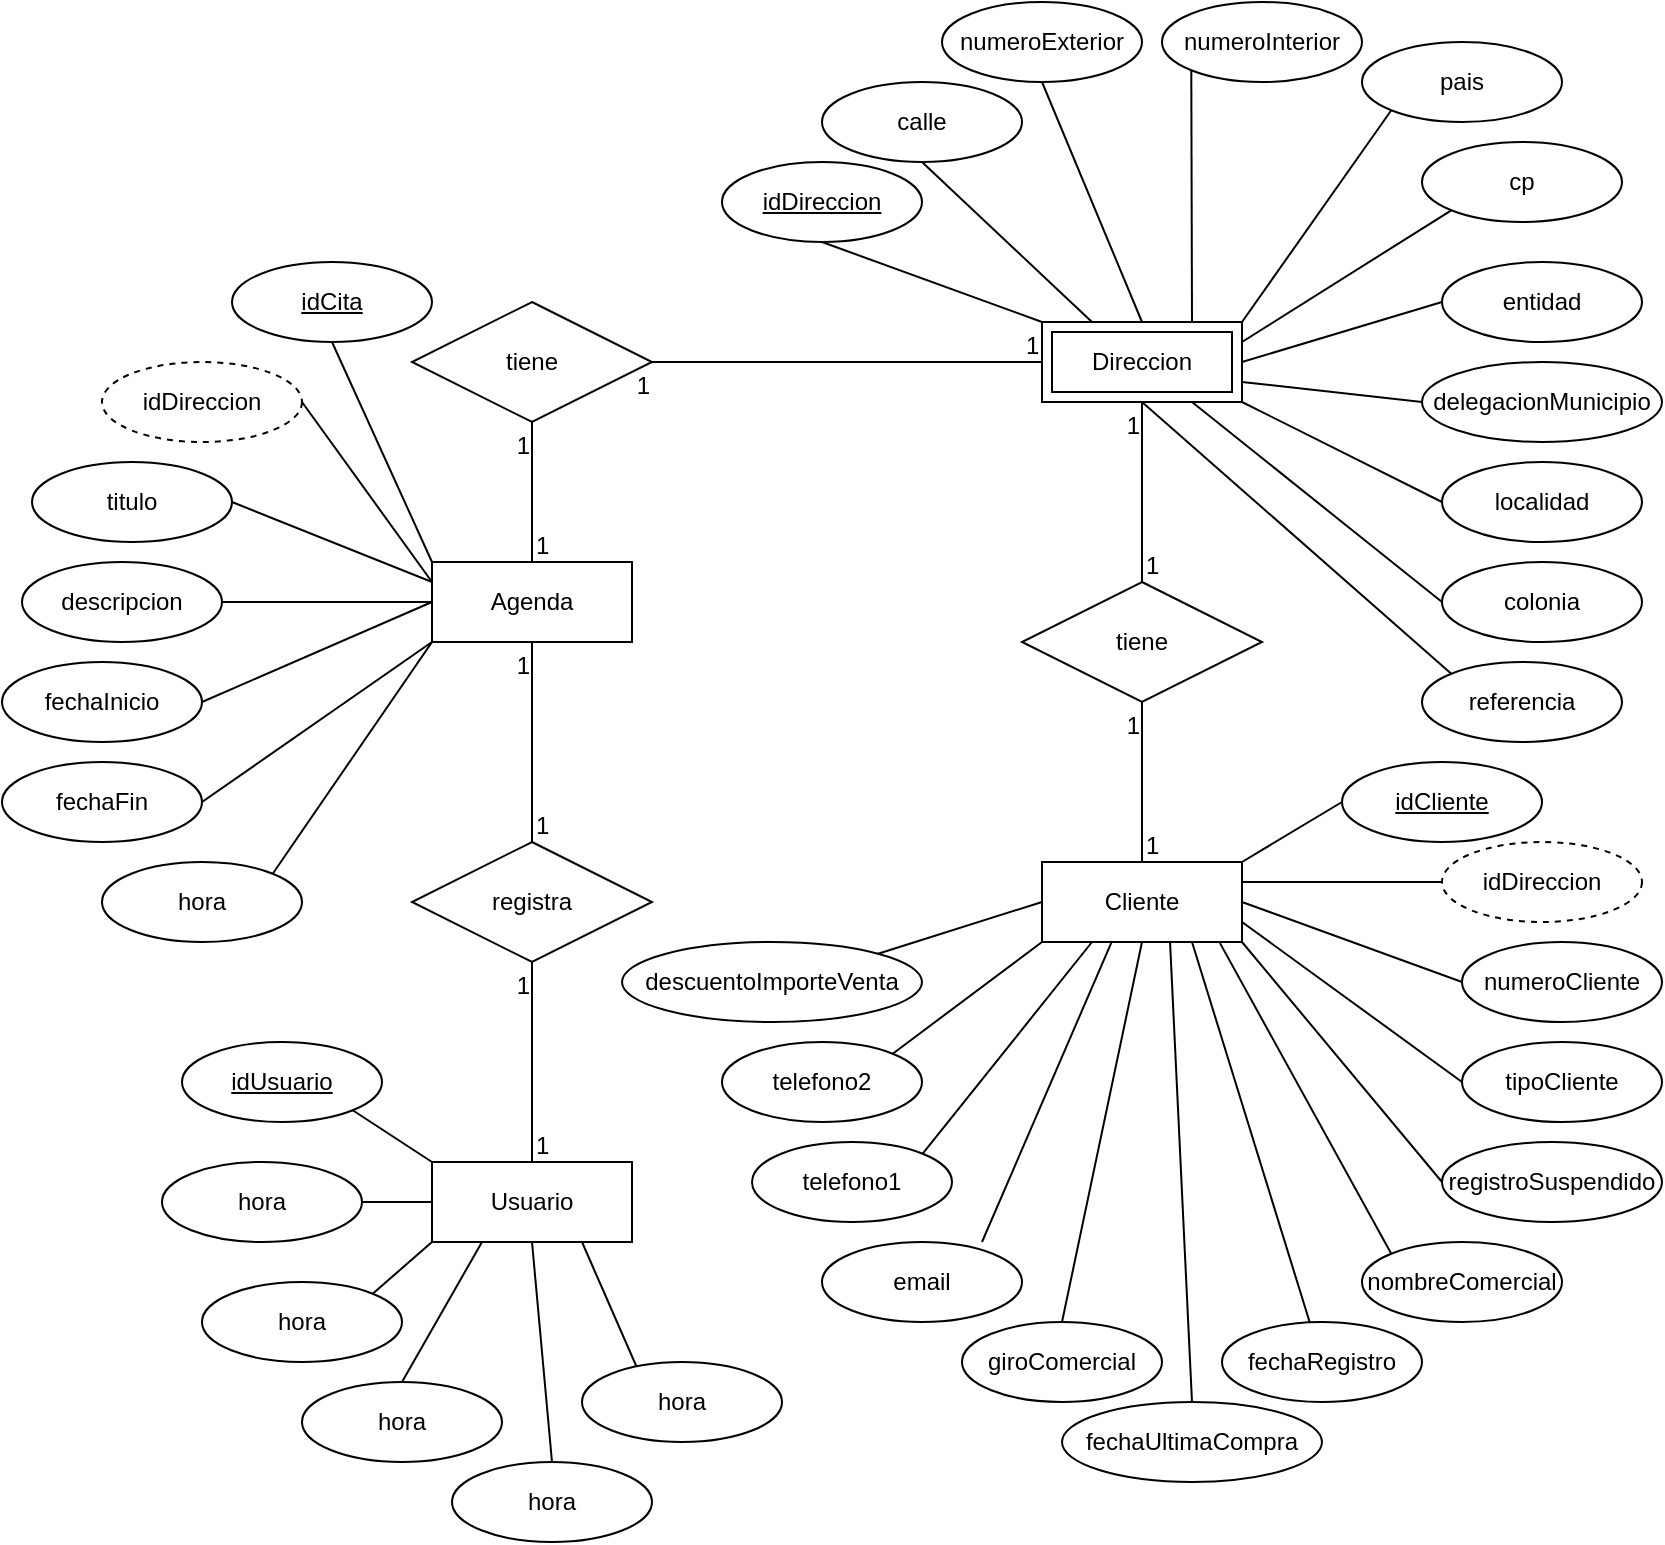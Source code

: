 <mxfile version="21.7.1" type="github">
  <diagram id="R2lEEEUBdFMjLlhIrx00" name="Page-1">
    <mxGraphModel dx="1042" dy="551" grid="1" gridSize="10" guides="1" tooltips="1" connect="1" arrows="1" fold="1" page="1" pageScale="1" pageWidth="850" pageHeight="1100" math="0" shadow="0" extFonts="Permanent Marker^https://fonts.googleapis.com/css?family=Permanent+Marker">
      <root>
        <mxCell id="0" />
        <mxCell id="1" parent="0" />
        <mxCell id="qH5SO-dXOydmvp4aONVi-4" value="Usuario" style="whiteSpace=wrap;html=1;align=center;" parent="1" vertex="1">
          <mxGeometry x="215" y="580" width="100" height="40" as="geometry" />
        </mxCell>
        <mxCell id="qH5SO-dXOydmvp4aONVi-5" value="Cliente" style="whiteSpace=wrap;html=1;align=center;" parent="1" vertex="1">
          <mxGeometry x="520" y="430" width="100" height="40" as="geometry" />
        </mxCell>
        <mxCell id="qH5SO-dXOydmvp4aONVi-6" value="Agenda" style="whiteSpace=wrap;html=1;align=center;" parent="1" vertex="1">
          <mxGeometry x="215" y="280" width="100" height="40" as="geometry" />
        </mxCell>
        <mxCell id="qH5SO-dXOydmvp4aONVi-7" value="Direccion" style="shape=ext;margin=3;double=1;whiteSpace=wrap;html=1;align=center;" parent="1" vertex="1">
          <mxGeometry x="520" y="160" width="100" height="40" as="geometry" />
        </mxCell>
        <mxCell id="qH5SO-dXOydmvp4aONVi-13" style="rounded=0;orthogonalLoop=1;jettySize=auto;html=1;exitX=0.5;exitY=1;exitDx=0;exitDy=0;entryX=0;entryY=0;entryDx=0;entryDy=0;endArrow=none;endFill=0;" parent="1" source="qH5SO-dXOydmvp4aONVi-9" target="qH5SO-dXOydmvp4aONVi-6" edge="1">
          <mxGeometry relative="1" as="geometry" />
        </mxCell>
        <mxCell id="qH5SO-dXOydmvp4aONVi-9" value="idCita" style="ellipse;whiteSpace=wrap;html=1;align=center;fontStyle=4;" parent="1" vertex="1">
          <mxGeometry x="115" y="130" width="100" height="40" as="geometry" />
        </mxCell>
        <mxCell id="qH5SO-dXOydmvp4aONVi-14" style="rounded=0;orthogonalLoop=1;jettySize=auto;html=1;exitX=1;exitY=0.5;exitDx=0;exitDy=0;entryX=0;entryY=0.25;entryDx=0;entryDy=0;endArrow=none;endFill=0;" parent="1" source="qH5SO-dXOydmvp4aONVi-10" target="qH5SO-dXOydmvp4aONVi-6" edge="1">
          <mxGeometry relative="1" as="geometry" />
        </mxCell>
        <mxCell id="qH5SO-dXOydmvp4aONVi-10" value="idDireccion" style="ellipse;whiteSpace=wrap;html=1;align=center;dashed=1;" parent="1" vertex="1">
          <mxGeometry x="50" y="180" width="100" height="40" as="geometry" />
        </mxCell>
        <mxCell id="qH5SO-dXOydmvp4aONVi-15" style="rounded=0;orthogonalLoop=1;jettySize=auto;html=1;exitX=1;exitY=0.5;exitDx=0;exitDy=0;entryX=0;entryY=0.5;entryDx=0;entryDy=0;endArrow=none;endFill=0;" parent="1" source="qH5SO-dXOydmvp4aONVi-11" target="qH5SO-dXOydmvp4aONVi-6" edge="1">
          <mxGeometry relative="1" as="geometry" />
        </mxCell>
        <mxCell id="qH5SO-dXOydmvp4aONVi-11" value="fechaInicio" style="ellipse;whiteSpace=wrap;html=1;align=center;" parent="1" vertex="1">
          <mxGeometry y="330" width="100" height="40" as="geometry" />
        </mxCell>
        <mxCell id="qH5SO-dXOydmvp4aONVi-16" style="rounded=0;orthogonalLoop=1;jettySize=auto;html=1;exitX=1;exitY=0;exitDx=0;exitDy=0;entryX=0;entryY=1;entryDx=0;entryDy=0;endArrow=none;endFill=0;" parent="1" source="qH5SO-dXOydmvp4aONVi-12" target="qH5SO-dXOydmvp4aONVi-6" edge="1">
          <mxGeometry relative="1" as="geometry">
            <mxPoint x="400" y="360" as="sourcePoint" />
          </mxGeometry>
        </mxCell>
        <mxCell id="qH5SO-dXOydmvp4aONVi-12" value="hora" style="ellipse;whiteSpace=wrap;html=1;align=center;" parent="1" vertex="1">
          <mxGeometry x="50" y="430" width="100" height="40" as="geometry" />
        </mxCell>
        <mxCell id="qH5SO-dXOydmvp4aONVi-17" style="edgeStyle=orthogonalEdgeStyle;rounded=0;orthogonalLoop=1;jettySize=auto;html=1;exitX=0.5;exitY=1;exitDx=0;exitDy=0;" parent="1" source="qH5SO-dXOydmvp4aONVi-6" target="qH5SO-dXOydmvp4aONVi-6" edge="1">
          <mxGeometry relative="1" as="geometry" />
        </mxCell>
        <mxCell id="qH5SO-dXOydmvp4aONVi-18" value="tiene" style="shape=rhombus;perimeter=rhombusPerimeter;whiteSpace=wrap;html=1;align=center;" parent="1" vertex="1">
          <mxGeometry x="510" y="290" width="120" height="60" as="geometry" />
        </mxCell>
        <mxCell id="qH5SO-dXOydmvp4aONVi-22" value="tiene" style="shape=rhombus;perimeter=rhombusPerimeter;whiteSpace=wrap;html=1;align=center;" parent="1" vertex="1">
          <mxGeometry x="205" y="150" width="120" height="60" as="geometry" />
        </mxCell>
        <mxCell id="qH5SO-dXOydmvp4aONVi-37" style="rounded=0;orthogonalLoop=1;jettySize=auto;html=1;exitX=0.5;exitY=1;exitDx=0;exitDy=0;entryX=0.25;entryY=0;entryDx=0;entryDy=0;endArrow=none;endFill=0;" parent="1" source="qH5SO-dXOydmvp4aONVi-25" target="qH5SO-dXOydmvp4aONVi-7" edge="1">
          <mxGeometry relative="1" as="geometry" />
        </mxCell>
        <mxCell id="qH5SO-dXOydmvp4aONVi-25" value="calle" style="ellipse;whiteSpace=wrap;html=1;align=center;" parent="1" vertex="1">
          <mxGeometry x="410" y="40" width="100" height="40" as="geometry" />
        </mxCell>
        <mxCell id="qH5SO-dXOydmvp4aONVi-36" style="rounded=0;orthogonalLoop=1;jettySize=auto;html=1;exitX=0.5;exitY=1;exitDx=0;exitDy=0;entryX=0;entryY=0;entryDx=0;entryDy=0;endArrow=none;endFill=0;" parent="1" source="qH5SO-dXOydmvp4aONVi-26" target="qH5SO-dXOydmvp4aONVi-7" edge="1">
          <mxGeometry relative="1" as="geometry" />
        </mxCell>
        <mxCell id="qH5SO-dXOydmvp4aONVi-26" value="idDireccion" style="ellipse;whiteSpace=wrap;html=1;align=center;fontStyle=4;" parent="1" vertex="1">
          <mxGeometry x="360" y="80" width="100" height="40" as="geometry" />
        </mxCell>
        <mxCell id="qH5SO-dXOydmvp4aONVi-38" style="rounded=0;orthogonalLoop=1;jettySize=auto;html=1;exitX=0.5;exitY=1;exitDx=0;exitDy=0;entryX=0.5;entryY=0;entryDx=0;entryDy=0;endArrow=none;endFill=0;" parent="1" source="qH5SO-dXOydmvp4aONVi-27" target="qH5SO-dXOydmvp4aONVi-7" edge="1">
          <mxGeometry relative="1" as="geometry" />
        </mxCell>
        <mxCell id="qH5SO-dXOydmvp4aONVi-27" value="numeroExterior" style="ellipse;whiteSpace=wrap;html=1;align=center;" parent="1" vertex="1">
          <mxGeometry x="470" width="100" height="40" as="geometry" />
        </mxCell>
        <mxCell id="qH5SO-dXOydmvp4aONVi-39" style="rounded=0;orthogonalLoop=1;jettySize=auto;html=1;exitX=0;exitY=1;exitDx=0;exitDy=0;entryX=0.75;entryY=0;entryDx=0;entryDy=0;endArrow=none;endFill=0;" parent="1" source="qH5SO-dXOydmvp4aONVi-28" target="qH5SO-dXOydmvp4aONVi-7" edge="1">
          <mxGeometry relative="1" as="geometry" />
        </mxCell>
        <mxCell id="qH5SO-dXOydmvp4aONVi-28" value="numeroInterior" style="ellipse;whiteSpace=wrap;html=1;align=center;" parent="1" vertex="1">
          <mxGeometry x="580" width="100" height="40" as="geometry" />
        </mxCell>
        <mxCell id="qH5SO-dXOydmvp4aONVi-41" style="rounded=0;orthogonalLoop=1;jettySize=auto;html=1;exitX=0;exitY=1;exitDx=0;exitDy=0;entryX=1;entryY=0.25;entryDx=0;entryDy=0;endArrow=none;endFill=0;" parent="1" source="qH5SO-dXOydmvp4aONVi-29" target="qH5SO-dXOydmvp4aONVi-7" edge="1">
          <mxGeometry relative="1" as="geometry" />
        </mxCell>
        <mxCell id="qH5SO-dXOydmvp4aONVi-29" value="cp" style="ellipse;whiteSpace=wrap;html=1;align=center;" parent="1" vertex="1">
          <mxGeometry x="710" y="70" width="100" height="40" as="geometry" />
        </mxCell>
        <mxCell id="qH5SO-dXOydmvp4aONVi-40" style="rounded=0;orthogonalLoop=1;jettySize=auto;html=1;exitX=0;exitY=1;exitDx=0;exitDy=0;entryX=1;entryY=0;entryDx=0;entryDy=0;endArrow=none;endFill=0;" parent="1" source="qH5SO-dXOydmvp4aONVi-30" target="qH5SO-dXOydmvp4aONVi-7" edge="1">
          <mxGeometry relative="1" as="geometry" />
        </mxCell>
        <mxCell id="qH5SO-dXOydmvp4aONVi-30" value="pais" style="ellipse;whiteSpace=wrap;html=1;align=center;" parent="1" vertex="1">
          <mxGeometry x="680" y="20" width="100" height="40" as="geometry" />
        </mxCell>
        <mxCell id="qH5SO-dXOydmvp4aONVi-44" style="rounded=0;orthogonalLoop=1;jettySize=auto;html=1;exitX=0;exitY=0.5;exitDx=0;exitDy=0;entryX=1;entryY=1;entryDx=0;entryDy=0;endArrow=none;endFill=0;" parent="1" source="qH5SO-dXOydmvp4aONVi-31" target="qH5SO-dXOydmvp4aONVi-7" edge="1">
          <mxGeometry relative="1" as="geometry" />
        </mxCell>
        <mxCell id="qH5SO-dXOydmvp4aONVi-31" value="localidad" style="ellipse;whiteSpace=wrap;html=1;align=center;" parent="1" vertex="1">
          <mxGeometry x="720" y="230" width="100" height="40" as="geometry" />
        </mxCell>
        <mxCell id="qH5SO-dXOydmvp4aONVi-45" style="rounded=0;orthogonalLoop=1;jettySize=auto;html=1;exitX=0;exitY=0.5;exitDx=0;exitDy=0;entryX=0.75;entryY=1;entryDx=0;entryDy=0;endArrow=none;endFill=0;" parent="1" source="qH5SO-dXOydmvp4aONVi-32" target="qH5SO-dXOydmvp4aONVi-7" edge="1">
          <mxGeometry relative="1" as="geometry" />
        </mxCell>
        <mxCell id="qH5SO-dXOydmvp4aONVi-32" value="colonia" style="ellipse;whiteSpace=wrap;html=1;align=center;" parent="1" vertex="1">
          <mxGeometry x="720" y="280" width="100" height="40" as="geometry" />
        </mxCell>
        <mxCell id="qH5SO-dXOydmvp4aONVi-46" style="rounded=0;orthogonalLoop=1;jettySize=auto;html=1;exitX=0;exitY=0;exitDx=0;exitDy=0;entryX=0.5;entryY=1;entryDx=0;entryDy=0;endArrow=none;endFill=0;" parent="1" source="qH5SO-dXOydmvp4aONVi-33" target="qH5SO-dXOydmvp4aONVi-7" edge="1">
          <mxGeometry relative="1" as="geometry" />
        </mxCell>
        <mxCell id="qH5SO-dXOydmvp4aONVi-33" value="referencia" style="ellipse;whiteSpace=wrap;html=1;align=center;" parent="1" vertex="1">
          <mxGeometry x="710" y="330" width="100" height="40" as="geometry" />
        </mxCell>
        <mxCell id="qH5SO-dXOydmvp4aONVi-43" style="rounded=0;orthogonalLoop=1;jettySize=auto;html=1;exitX=0;exitY=0.5;exitDx=0;exitDy=0;entryX=1;entryY=0.75;entryDx=0;entryDy=0;endArrow=none;endFill=0;" parent="1" source="qH5SO-dXOydmvp4aONVi-34" target="qH5SO-dXOydmvp4aONVi-7" edge="1">
          <mxGeometry relative="1" as="geometry" />
        </mxCell>
        <mxCell id="qH5SO-dXOydmvp4aONVi-34" value="delegacionMunicipio" style="ellipse;whiteSpace=wrap;html=1;align=center;" parent="1" vertex="1">
          <mxGeometry x="710" y="180" width="120" height="40" as="geometry" />
        </mxCell>
        <mxCell id="qH5SO-dXOydmvp4aONVi-42" style="rounded=0;orthogonalLoop=1;jettySize=auto;html=1;exitX=0;exitY=0.5;exitDx=0;exitDy=0;entryX=1;entryY=0.5;entryDx=0;entryDy=0;endArrow=none;endFill=0;" parent="1" source="qH5SO-dXOydmvp4aONVi-35" target="qH5SO-dXOydmvp4aONVi-7" edge="1">
          <mxGeometry relative="1" as="geometry" />
        </mxCell>
        <mxCell id="qH5SO-dXOydmvp4aONVi-35" value="entidad" style="ellipse;whiteSpace=wrap;html=1;align=center;" parent="1" vertex="1">
          <mxGeometry x="720" y="130" width="100" height="40" as="geometry" />
        </mxCell>
        <mxCell id="qH5SO-dXOydmvp4aONVi-48" value="registra" style="shape=rhombus;perimeter=rhombusPerimeter;whiteSpace=wrap;html=1;align=center;" parent="1" vertex="1">
          <mxGeometry x="205" y="420" width="120" height="60" as="geometry" />
        </mxCell>
        <mxCell id="qH5SO-dXOydmvp4aONVi-56" value="" style="endArrow=none;html=1;rounded=0;entryX=0.5;entryY=1;entryDx=0;entryDy=0;exitX=0.5;exitY=0;exitDx=0;exitDy=0;" parent="1" source="qH5SO-dXOydmvp4aONVi-4" target="qH5SO-dXOydmvp4aONVi-48" edge="1">
          <mxGeometry relative="1" as="geometry">
            <mxPoint x="400" y="510" as="sourcePoint" />
            <mxPoint x="560" y="510" as="targetPoint" />
          </mxGeometry>
        </mxCell>
        <mxCell id="qH5SO-dXOydmvp4aONVi-57" value="1" style="resizable=0;html=1;whiteSpace=wrap;align=left;verticalAlign=bottom;" parent="qH5SO-dXOydmvp4aONVi-56" connectable="0" vertex="1">
          <mxGeometry x="-1" relative="1" as="geometry" />
        </mxCell>
        <mxCell id="qH5SO-dXOydmvp4aONVi-58" value="1" style="resizable=0;html=1;whiteSpace=wrap;align=right;verticalAlign=bottom;" parent="qH5SO-dXOydmvp4aONVi-56" connectable="0" vertex="1">
          <mxGeometry x="1" relative="1" as="geometry">
            <mxPoint y="20" as="offset" />
          </mxGeometry>
        </mxCell>
        <mxCell id="qH5SO-dXOydmvp4aONVi-59" value="" style="endArrow=none;html=1;rounded=0;entryX=0.5;entryY=1;entryDx=0;entryDy=0;exitX=0.5;exitY=0;exitDx=0;exitDy=0;" parent="1" source="qH5SO-dXOydmvp4aONVi-48" target="qH5SO-dXOydmvp4aONVi-6" edge="1">
          <mxGeometry relative="1" as="geometry">
            <mxPoint x="370" y="430" as="sourcePoint" />
            <mxPoint x="370" y="330" as="targetPoint" />
          </mxGeometry>
        </mxCell>
        <mxCell id="qH5SO-dXOydmvp4aONVi-60" value="1" style="resizable=0;html=1;whiteSpace=wrap;align=left;verticalAlign=bottom;" parent="qH5SO-dXOydmvp4aONVi-59" connectable="0" vertex="1">
          <mxGeometry x="-1" relative="1" as="geometry" />
        </mxCell>
        <mxCell id="qH5SO-dXOydmvp4aONVi-61" value="1" style="resizable=0;html=1;whiteSpace=wrap;align=right;verticalAlign=bottom;" parent="qH5SO-dXOydmvp4aONVi-59" connectable="0" vertex="1">
          <mxGeometry x="1" relative="1" as="geometry">
            <mxPoint y="20" as="offset" />
          </mxGeometry>
        </mxCell>
        <mxCell id="qH5SO-dXOydmvp4aONVi-62" value="" style="endArrow=none;html=1;rounded=0;entryX=0.5;entryY=1;entryDx=0;entryDy=0;exitX=0.5;exitY=0;exitDx=0;exitDy=0;" parent="1" source="qH5SO-dXOydmvp4aONVi-6" target="qH5SO-dXOydmvp4aONVi-22" edge="1">
          <mxGeometry relative="1" as="geometry">
            <mxPoint x="264.5" y="300" as="sourcePoint" />
            <mxPoint x="264.5" y="220" as="targetPoint" />
          </mxGeometry>
        </mxCell>
        <mxCell id="qH5SO-dXOydmvp4aONVi-63" value="1" style="resizable=0;html=1;whiteSpace=wrap;align=left;verticalAlign=bottom;" parent="qH5SO-dXOydmvp4aONVi-62" connectable="0" vertex="1">
          <mxGeometry x="-1" relative="1" as="geometry" />
        </mxCell>
        <mxCell id="qH5SO-dXOydmvp4aONVi-64" value="1" style="resizable=0;html=1;whiteSpace=wrap;align=right;verticalAlign=bottom;" parent="qH5SO-dXOydmvp4aONVi-62" connectable="0" vertex="1">
          <mxGeometry x="1" relative="1" as="geometry">
            <mxPoint y="20" as="offset" />
          </mxGeometry>
        </mxCell>
        <mxCell id="qH5SO-dXOydmvp4aONVi-65" value="" style="endArrow=none;html=1;rounded=0;entryX=1;entryY=0.5;entryDx=0;entryDy=0;exitX=0;exitY=0.5;exitDx=0;exitDy=0;" parent="1" source="qH5SO-dXOydmvp4aONVi-7" target="qH5SO-dXOydmvp4aONVi-22" edge="1">
          <mxGeometry relative="1" as="geometry">
            <mxPoint x="490" y="220" as="sourcePoint" />
            <mxPoint x="400" y="150" as="targetPoint" />
          </mxGeometry>
        </mxCell>
        <mxCell id="qH5SO-dXOydmvp4aONVi-66" value="1" style="resizable=0;html=1;whiteSpace=wrap;align=left;verticalAlign=bottom;" parent="qH5SO-dXOydmvp4aONVi-65" connectable="0" vertex="1">
          <mxGeometry x="-1" relative="1" as="geometry">
            <mxPoint x="-10" as="offset" />
          </mxGeometry>
        </mxCell>
        <mxCell id="qH5SO-dXOydmvp4aONVi-67" value="1" style="resizable=0;html=1;whiteSpace=wrap;align=right;verticalAlign=bottom;" parent="qH5SO-dXOydmvp4aONVi-65" connectable="0" vertex="1">
          <mxGeometry x="1" relative="1" as="geometry">
            <mxPoint y="20" as="offset" />
          </mxGeometry>
        </mxCell>
        <mxCell id="qH5SO-dXOydmvp4aONVi-68" value="" style="endArrow=none;html=1;rounded=0;entryX=0.5;entryY=1;entryDx=0;entryDy=0;exitX=0.5;exitY=0;exitDx=0;exitDy=0;" parent="1" source="qH5SO-dXOydmvp4aONVi-18" target="qH5SO-dXOydmvp4aONVi-7" edge="1">
          <mxGeometry relative="1" as="geometry">
            <mxPoint x="550" y="295" as="sourcePoint" />
            <mxPoint x="550" y="205" as="targetPoint" />
          </mxGeometry>
        </mxCell>
        <mxCell id="qH5SO-dXOydmvp4aONVi-69" value="1" style="resizable=0;html=1;whiteSpace=wrap;align=left;verticalAlign=bottom;" parent="qH5SO-dXOydmvp4aONVi-68" connectable="0" vertex="1">
          <mxGeometry x="-1" relative="1" as="geometry" />
        </mxCell>
        <mxCell id="qH5SO-dXOydmvp4aONVi-70" value="1" style="resizable=0;html=1;whiteSpace=wrap;align=right;verticalAlign=bottom;" parent="qH5SO-dXOydmvp4aONVi-68" connectable="0" vertex="1">
          <mxGeometry x="1" relative="1" as="geometry">
            <mxPoint y="20" as="offset" />
          </mxGeometry>
        </mxCell>
        <mxCell id="qH5SO-dXOydmvp4aONVi-71" value="" style="endArrow=none;html=1;rounded=0;entryX=0.5;entryY=1;entryDx=0;entryDy=0;exitX=0.5;exitY=0;exitDx=0;exitDy=0;" parent="1" source="qH5SO-dXOydmvp4aONVi-5" target="qH5SO-dXOydmvp4aONVi-18" edge="1">
          <mxGeometry relative="1" as="geometry">
            <mxPoint x="510" y="430" as="sourcePoint" />
            <mxPoint x="510" y="340" as="targetPoint" />
          </mxGeometry>
        </mxCell>
        <mxCell id="qH5SO-dXOydmvp4aONVi-72" value="1" style="resizable=0;html=1;whiteSpace=wrap;align=left;verticalAlign=bottom;" parent="qH5SO-dXOydmvp4aONVi-71" connectable="0" vertex="1">
          <mxGeometry x="-1" relative="1" as="geometry" />
        </mxCell>
        <mxCell id="qH5SO-dXOydmvp4aONVi-73" value="1" style="resizable=0;html=1;whiteSpace=wrap;align=right;verticalAlign=bottom;" parent="qH5SO-dXOydmvp4aONVi-71" connectable="0" vertex="1">
          <mxGeometry x="1" relative="1" as="geometry">
            <mxPoint y="20" as="offset" />
          </mxGeometry>
        </mxCell>
        <mxCell id="qH5SO-dXOydmvp4aONVi-81" style="rounded=0;orthogonalLoop=1;jettySize=auto;html=1;exitX=1;exitY=1;exitDx=0;exitDy=0;entryX=0;entryY=0;entryDx=0;entryDy=0;endArrow=none;endFill=0;" parent="1" source="qH5SO-dXOydmvp4aONVi-74" target="qH5SO-dXOydmvp4aONVi-4" edge="1">
          <mxGeometry relative="1" as="geometry" />
        </mxCell>
        <mxCell id="qH5SO-dXOydmvp4aONVi-74" value="idUsuario" style="ellipse;whiteSpace=wrap;html=1;align=center;fontStyle=4;" parent="1" vertex="1">
          <mxGeometry x="90" y="520" width="100" height="40" as="geometry" />
        </mxCell>
        <mxCell id="qH5SO-dXOydmvp4aONVi-82" style="rounded=0;orthogonalLoop=1;jettySize=auto;html=1;exitX=1;exitY=0.5;exitDx=0;exitDy=0;entryX=0;entryY=0.5;entryDx=0;entryDy=0;endArrow=none;endFill=0;" parent="1" source="qH5SO-dXOydmvp4aONVi-76" target="qH5SO-dXOydmvp4aONVi-4" edge="1">
          <mxGeometry relative="1" as="geometry" />
        </mxCell>
        <mxCell id="qH5SO-dXOydmvp4aONVi-76" value="hora" style="ellipse;whiteSpace=wrap;html=1;align=center;" parent="1" vertex="1">
          <mxGeometry x="80" y="580" width="100" height="40" as="geometry" />
        </mxCell>
        <mxCell id="qH5SO-dXOydmvp4aONVi-83" style="rounded=0;orthogonalLoop=1;jettySize=auto;html=1;exitX=1;exitY=0;exitDx=0;exitDy=0;entryX=0;entryY=1;entryDx=0;entryDy=0;endArrow=none;endFill=0;" parent="1" source="qH5SO-dXOydmvp4aONVi-77" target="qH5SO-dXOydmvp4aONVi-4" edge="1">
          <mxGeometry relative="1" as="geometry" />
        </mxCell>
        <mxCell id="qH5SO-dXOydmvp4aONVi-77" value="hora" style="ellipse;whiteSpace=wrap;html=1;align=center;" parent="1" vertex="1">
          <mxGeometry x="100" y="640" width="100" height="40" as="geometry" />
        </mxCell>
        <mxCell id="qH5SO-dXOydmvp4aONVi-84" style="rounded=0;orthogonalLoop=1;jettySize=auto;html=1;exitX=0.5;exitY=0;exitDx=0;exitDy=0;entryX=0.25;entryY=1;entryDx=0;entryDy=0;endArrow=none;endFill=0;" parent="1" source="qH5SO-dXOydmvp4aONVi-78" target="qH5SO-dXOydmvp4aONVi-4" edge="1">
          <mxGeometry relative="1" as="geometry" />
        </mxCell>
        <mxCell id="qH5SO-dXOydmvp4aONVi-78" value="hora" style="ellipse;whiteSpace=wrap;html=1;align=center;" parent="1" vertex="1">
          <mxGeometry x="150" y="690" width="100" height="40" as="geometry" />
        </mxCell>
        <mxCell id="qH5SO-dXOydmvp4aONVi-85" style="rounded=0;orthogonalLoop=1;jettySize=auto;html=1;exitX=0.5;exitY=0;exitDx=0;exitDy=0;entryX=0.5;entryY=1;entryDx=0;entryDy=0;endArrow=none;endFill=0;" parent="1" source="qH5SO-dXOydmvp4aONVi-79" target="qH5SO-dXOydmvp4aONVi-4" edge="1">
          <mxGeometry relative="1" as="geometry" />
        </mxCell>
        <mxCell id="qH5SO-dXOydmvp4aONVi-79" value="hora" style="ellipse;whiteSpace=wrap;html=1;align=center;" parent="1" vertex="1">
          <mxGeometry x="225" y="730" width="100" height="40" as="geometry" />
        </mxCell>
        <mxCell id="qH5SO-dXOydmvp4aONVi-86" style="rounded=0;orthogonalLoop=1;jettySize=auto;html=1;exitX=0.28;exitY=0.1;exitDx=0;exitDy=0;entryX=0.75;entryY=1;entryDx=0;entryDy=0;endArrow=none;endFill=0;exitPerimeter=0;" parent="1" source="qH5SO-dXOydmvp4aONVi-80" target="qH5SO-dXOydmvp4aONVi-4" edge="1">
          <mxGeometry relative="1" as="geometry" />
        </mxCell>
        <mxCell id="qH5SO-dXOydmvp4aONVi-80" value="hora" style="ellipse;whiteSpace=wrap;html=1;align=center;" parent="1" vertex="1">
          <mxGeometry x="290" y="680" width="100" height="40" as="geometry" />
        </mxCell>
        <mxCell id="qH5SO-dXOydmvp4aONVi-100" style="rounded=0;orthogonalLoop=1;jettySize=auto;html=1;exitX=0;exitY=0.5;exitDx=0;exitDy=0;entryX=1;entryY=0;entryDx=0;entryDy=0;endArrow=none;endFill=0;" parent="1" source="qH5SO-dXOydmvp4aONVi-87" target="qH5SO-dXOydmvp4aONVi-5" edge="1">
          <mxGeometry relative="1" as="geometry" />
        </mxCell>
        <mxCell id="qH5SO-dXOydmvp4aONVi-87" value="idCliente" style="ellipse;whiteSpace=wrap;html=1;align=center;fontStyle=4;" parent="1" vertex="1">
          <mxGeometry x="670" y="380" width="100" height="40" as="geometry" />
        </mxCell>
        <mxCell id="qH5SO-dXOydmvp4aONVi-101" style="rounded=0;orthogonalLoop=1;jettySize=auto;html=1;exitX=0;exitY=0.5;exitDx=0;exitDy=0;entryX=1;entryY=0.25;entryDx=0;entryDy=0;endArrow=none;endFill=0;" parent="1" source="qH5SO-dXOydmvp4aONVi-88" target="qH5SO-dXOydmvp4aONVi-5" edge="1">
          <mxGeometry relative="1" as="geometry" />
        </mxCell>
        <mxCell id="qH5SO-dXOydmvp4aONVi-88" value="idDireccion" style="ellipse;whiteSpace=wrap;html=1;align=center;dashed=1;" parent="1" vertex="1">
          <mxGeometry x="720" y="420" width="100" height="40" as="geometry" />
        </mxCell>
        <mxCell id="qH5SO-dXOydmvp4aONVi-102" style="rounded=0;orthogonalLoop=1;jettySize=auto;html=1;exitX=0;exitY=0.5;exitDx=0;exitDy=0;entryX=1;entryY=0.5;entryDx=0;entryDy=0;endArrow=none;endFill=0;" parent="1" source="qH5SO-dXOydmvp4aONVi-89" target="qH5SO-dXOydmvp4aONVi-5" edge="1">
          <mxGeometry relative="1" as="geometry" />
        </mxCell>
        <mxCell id="qH5SO-dXOydmvp4aONVi-89" value="numeroCliente" style="ellipse;whiteSpace=wrap;html=1;align=center;" parent="1" vertex="1">
          <mxGeometry x="730" y="470" width="100" height="40" as="geometry" />
        </mxCell>
        <mxCell id="qH5SO-dXOydmvp4aONVi-103" style="rounded=0;orthogonalLoop=1;jettySize=auto;html=1;exitX=0;exitY=0.5;exitDx=0;exitDy=0;entryX=1;entryY=0.75;entryDx=0;entryDy=0;endArrow=none;endFill=0;" parent="1" source="qH5SO-dXOydmvp4aONVi-90" target="qH5SO-dXOydmvp4aONVi-5" edge="1">
          <mxGeometry relative="1" as="geometry" />
        </mxCell>
        <mxCell id="qH5SO-dXOydmvp4aONVi-90" value="tipoCliente" style="ellipse;whiteSpace=wrap;html=1;align=center;" parent="1" vertex="1">
          <mxGeometry x="730" y="520" width="100" height="40" as="geometry" />
        </mxCell>
        <mxCell id="qH5SO-dXOydmvp4aONVi-112" style="rounded=0;orthogonalLoop=1;jettySize=auto;html=1;exitX=1;exitY=0;exitDx=0;exitDy=0;entryX=0;entryY=0.5;entryDx=0;entryDy=0;endArrow=none;endFill=0;" parent="1" source="qH5SO-dXOydmvp4aONVi-91" target="qH5SO-dXOydmvp4aONVi-5" edge="1">
          <mxGeometry relative="1" as="geometry" />
        </mxCell>
        <mxCell id="qH5SO-dXOydmvp4aONVi-91" value="descuentoImporteVenta" style="ellipse;whiteSpace=wrap;html=1;align=center;" parent="1" vertex="1">
          <mxGeometry x="310" y="470" width="150" height="40" as="geometry" />
        </mxCell>
        <mxCell id="qH5SO-dXOydmvp4aONVi-104" style="rounded=0;orthogonalLoop=1;jettySize=auto;html=1;exitX=0;exitY=0.5;exitDx=0;exitDy=0;entryX=1;entryY=1;entryDx=0;entryDy=0;endArrow=none;endFill=0;" parent="1" source="qH5SO-dXOydmvp4aONVi-92" target="qH5SO-dXOydmvp4aONVi-5" edge="1">
          <mxGeometry relative="1" as="geometry" />
        </mxCell>
        <mxCell id="qH5SO-dXOydmvp4aONVi-92" value="registroSuspendido" style="ellipse;whiteSpace=wrap;html=1;align=center;" parent="1" vertex="1">
          <mxGeometry x="720" y="570" width="110" height="40" as="geometry" />
        </mxCell>
        <mxCell id="qH5SO-dXOydmvp4aONVi-105" style="rounded=0;orthogonalLoop=1;jettySize=auto;html=1;exitX=0;exitY=0;exitDx=0;exitDy=0;entryX=0.89;entryY=1.014;entryDx=0;entryDy=0;endArrow=none;endFill=0;entryPerimeter=0;" parent="1" source="qH5SO-dXOydmvp4aONVi-93" target="qH5SO-dXOydmvp4aONVi-5" edge="1">
          <mxGeometry relative="1" as="geometry" />
        </mxCell>
        <mxCell id="qH5SO-dXOydmvp4aONVi-93" value="nombreComercial" style="ellipse;whiteSpace=wrap;html=1;align=center;" parent="1" vertex="1">
          <mxGeometry x="680" y="620" width="100" height="40" as="geometry" />
        </mxCell>
        <mxCell id="qH5SO-dXOydmvp4aONVi-106" style="rounded=0;orthogonalLoop=1;jettySize=auto;html=1;entryX=0.75;entryY=1;entryDx=0;entryDy=0;endArrow=none;endFill=0;" parent="1" source="qH5SO-dXOydmvp4aONVi-94" target="qH5SO-dXOydmvp4aONVi-5" edge="1">
          <mxGeometry relative="1" as="geometry" />
        </mxCell>
        <mxCell id="qH5SO-dXOydmvp4aONVi-94" value="fechaRegistro" style="ellipse;whiteSpace=wrap;html=1;align=center;" parent="1" vertex="1">
          <mxGeometry x="610" y="660" width="100" height="40" as="geometry" />
        </mxCell>
        <mxCell id="qH5SO-dXOydmvp4aONVi-107" style="rounded=0;orthogonalLoop=1;jettySize=auto;html=1;exitX=0.5;exitY=0;exitDx=0;exitDy=0;entryX=0.64;entryY=0.989;entryDx=0;entryDy=0;endArrow=none;endFill=0;entryPerimeter=0;" parent="1" source="qH5SO-dXOydmvp4aONVi-95" target="qH5SO-dXOydmvp4aONVi-5" edge="1">
          <mxGeometry relative="1" as="geometry" />
        </mxCell>
        <mxCell id="qH5SO-dXOydmvp4aONVi-95" value="fechaUltimaCompra" style="ellipse;whiteSpace=wrap;html=1;align=center;" parent="1" vertex="1">
          <mxGeometry x="530" y="700" width="130" height="40" as="geometry" />
        </mxCell>
        <mxCell id="qH5SO-dXOydmvp4aONVi-108" style="rounded=0;orthogonalLoop=1;jettySize=auto;html=1;exitX=0.5;exitY=0;exitDx=0;exitDy=0;entryX=0.5;entryY=1;entryDx=0;entryDy=0;endArrow=none;endFill=0;" parent="1" source="qH5SO-dXOydmvp4aONVi-96" target="qH5SO-dXOydmvp4aONVi-5" edge="1">
          <mxGeometry relative="1" as="geometry" />
        </mxCell>
        <mxCell id="qH5SO-dXOydmvp4aONVi-96" value="giroComercial" style="ellipse;whiteSpace=wrap;html=1;align=center;" parent="1" vertex="1">
          <mxGeometry x="480" y="660" width="100" height="40" as="geometry" />
        </mxCell>
        <mxCell id="qH5SO-dXOydmvp4aONVi-110" style="rounded=0;orthogonalLoop=1;jettySize=auto;html=1;exitX=1;exitY=0;exitDx=0;exitDy=0;entryX=0.25;entryY=1;entryDx=0;entryDy=0;endArrow=none;endFill=0;" parent="1" source="qH5SO-dXOydmvp4aONVi-97" target="qH5SO-dXOydmvp4aONVi-5" edge="1">
          <mxGeometry relative="1" as="geometry" />
        </mxCell>
        <mxCell id="qH5SO-dXOydmvp4aONVi-97" value="telefono1" style="ellipse;whiteSpace=wrap;html=1;align=center;" parent="1" vertex="1">
          <mxGeometry x="375" y="570" width="100" height="40" as="geometry" />
        </mxCell>
        <mxCell id="qH5SO-dXOydmvp4aONVi-109" style="rounded=0;orthogonalLoop=1;jettySize=auto;html=1;exitX=0.8;exitY=0;exitDx=0;exitDy=0;entryX=0.35;entryY=0.989;entryDx=0;entryDy=0;entryPerimeter=0;endArrow=none;endFill=0;exitPerimeter=0;" parent="1" source="qH5SO-dXOydmvp4aONVi-98" target="qH5SO-dXOydmvp4aONVi-5" edge="1">
          <mxGeometry relative="1" as="geometry" />
        </mxCell>
        <mxCell id="qH5SO-dXOydmvp4aONVi-98" value="email" style="ellipse;whiteSpace=wrap;html=1;align=center;" parent="1" vertex="1">
          <mxGeometry x="410" y="620" width="100" height="40" as="geometry" />
        </mxCell>
        <mxCell id="qH5SO-dXOydmvp4aONVi-111" style="rounded=0;orthogonalLoop=1;jettySize=auto;html=1;exitX=1;exitY=0;exitDx=0;exitDy=0;entryX=0;entryY=1;entryDx=0;entryDy=0;endArrow=none;endFill=0;" parent="1" source="qH5SO-dXOydmvp4aONVi-99" target="qH5SO-dXOydmvp4aONVi-5" edge="1">
          <mxGeometry relative="1" as="geometry" />
        </mxCell>
        <mxCell id="qH5SO-dXOydmvp4aONVi-99" value="telefono2" style="ellipse;whiteSpace=wrap;html=1;align=center;" parent="1" vertex="1">
          <mxGeometry x="360" y="520" width="100" height="40" as="geometry" />
        </mxCell>
        <mxCell id="Y2IvVhkUB4ipjXZV8t1b-2" style="rounded=0;orthogonalLoop=1;jettySize=auto;html=1;exitX=1;exitY=0.5;exitDx=0;exitDy=0;endArrow=none;endFill=0;entryX=0;entryY=0.25;entryDx=0;entryDy=0;" edge="1" parent="1" source="Y2IvVhkUB4ipjXZV8t1b-1" target="qH5SO-dXOydmvp4aONVi-6">
          <mxGeometry relative="1" as="geometry" />
        </mxCell>
        <mxCell id="Y2IvVhkUB4ipjXZV8t1b-1" value="titulo" style="ellipse;whiteSpace=wrap;html=1;align=center;" vertex="1" parent="1">
          <mxGeometry x="15" y="230" width="100" height="40" as="geometry" />
        </mxCell>
        <mxCell id="Y2IvVhkUB4ipjXZV8t1b-5" value="" style="rounded=0;orthogonalLoop=1;jettySize=auto;html=1;endArrow=none;endFill=0;" edge="1" parent="1" source="Y2IvVhkUB4ipjXZV8t1b-3" target="qH5SO-dXOydmvp4aONVi-6">
          <mxGeometry relative="1" as="geometry" />
        </mxCell>
        <mxCell id="Y2IvVhkUB4ipjXZV8t1b-3" value="descripcion" style="ellipse;whiteSpace=wrap;html=1;align=center;" vertex="1" parent="1">
          <mxGeometry x="10" y="280" width="100" height="40" as="geometry" />
        </mxCell>
        <mxCell id="Y2IvVhkUB4ipjXZV8t1b-7" style="rounded=0;orthogonalLoop=1;jettySize=auto;html=1;exitX=1;exitY=0.5;exitDx=0;exitDy=0;entryX=0;entryY=1;entryDx=0;entryDy=0;endArrow=none;endFill=0;" edge="1" parent="1" source="Y2IvVhkUB4ipjXZV8t1b-6" target="qH5SO-dXOydmvp4aONVi-6">
          <mxGeometry relative="1" as="geometry" />
        </mxCell>
        <mxCell id="Y2IvVhkUB4ipjXZV8t1b-6" value="fechaFin" style="ellipse;whiteSpace=wrap;html=1;align=center;" vertex="1" parent="1">
          <mxGeometry y="380" width="100" height="40" as="geometry" />
        </mxCell>
      </root>
    </mxGraphModel>
  </diagram>
</mxfile>
